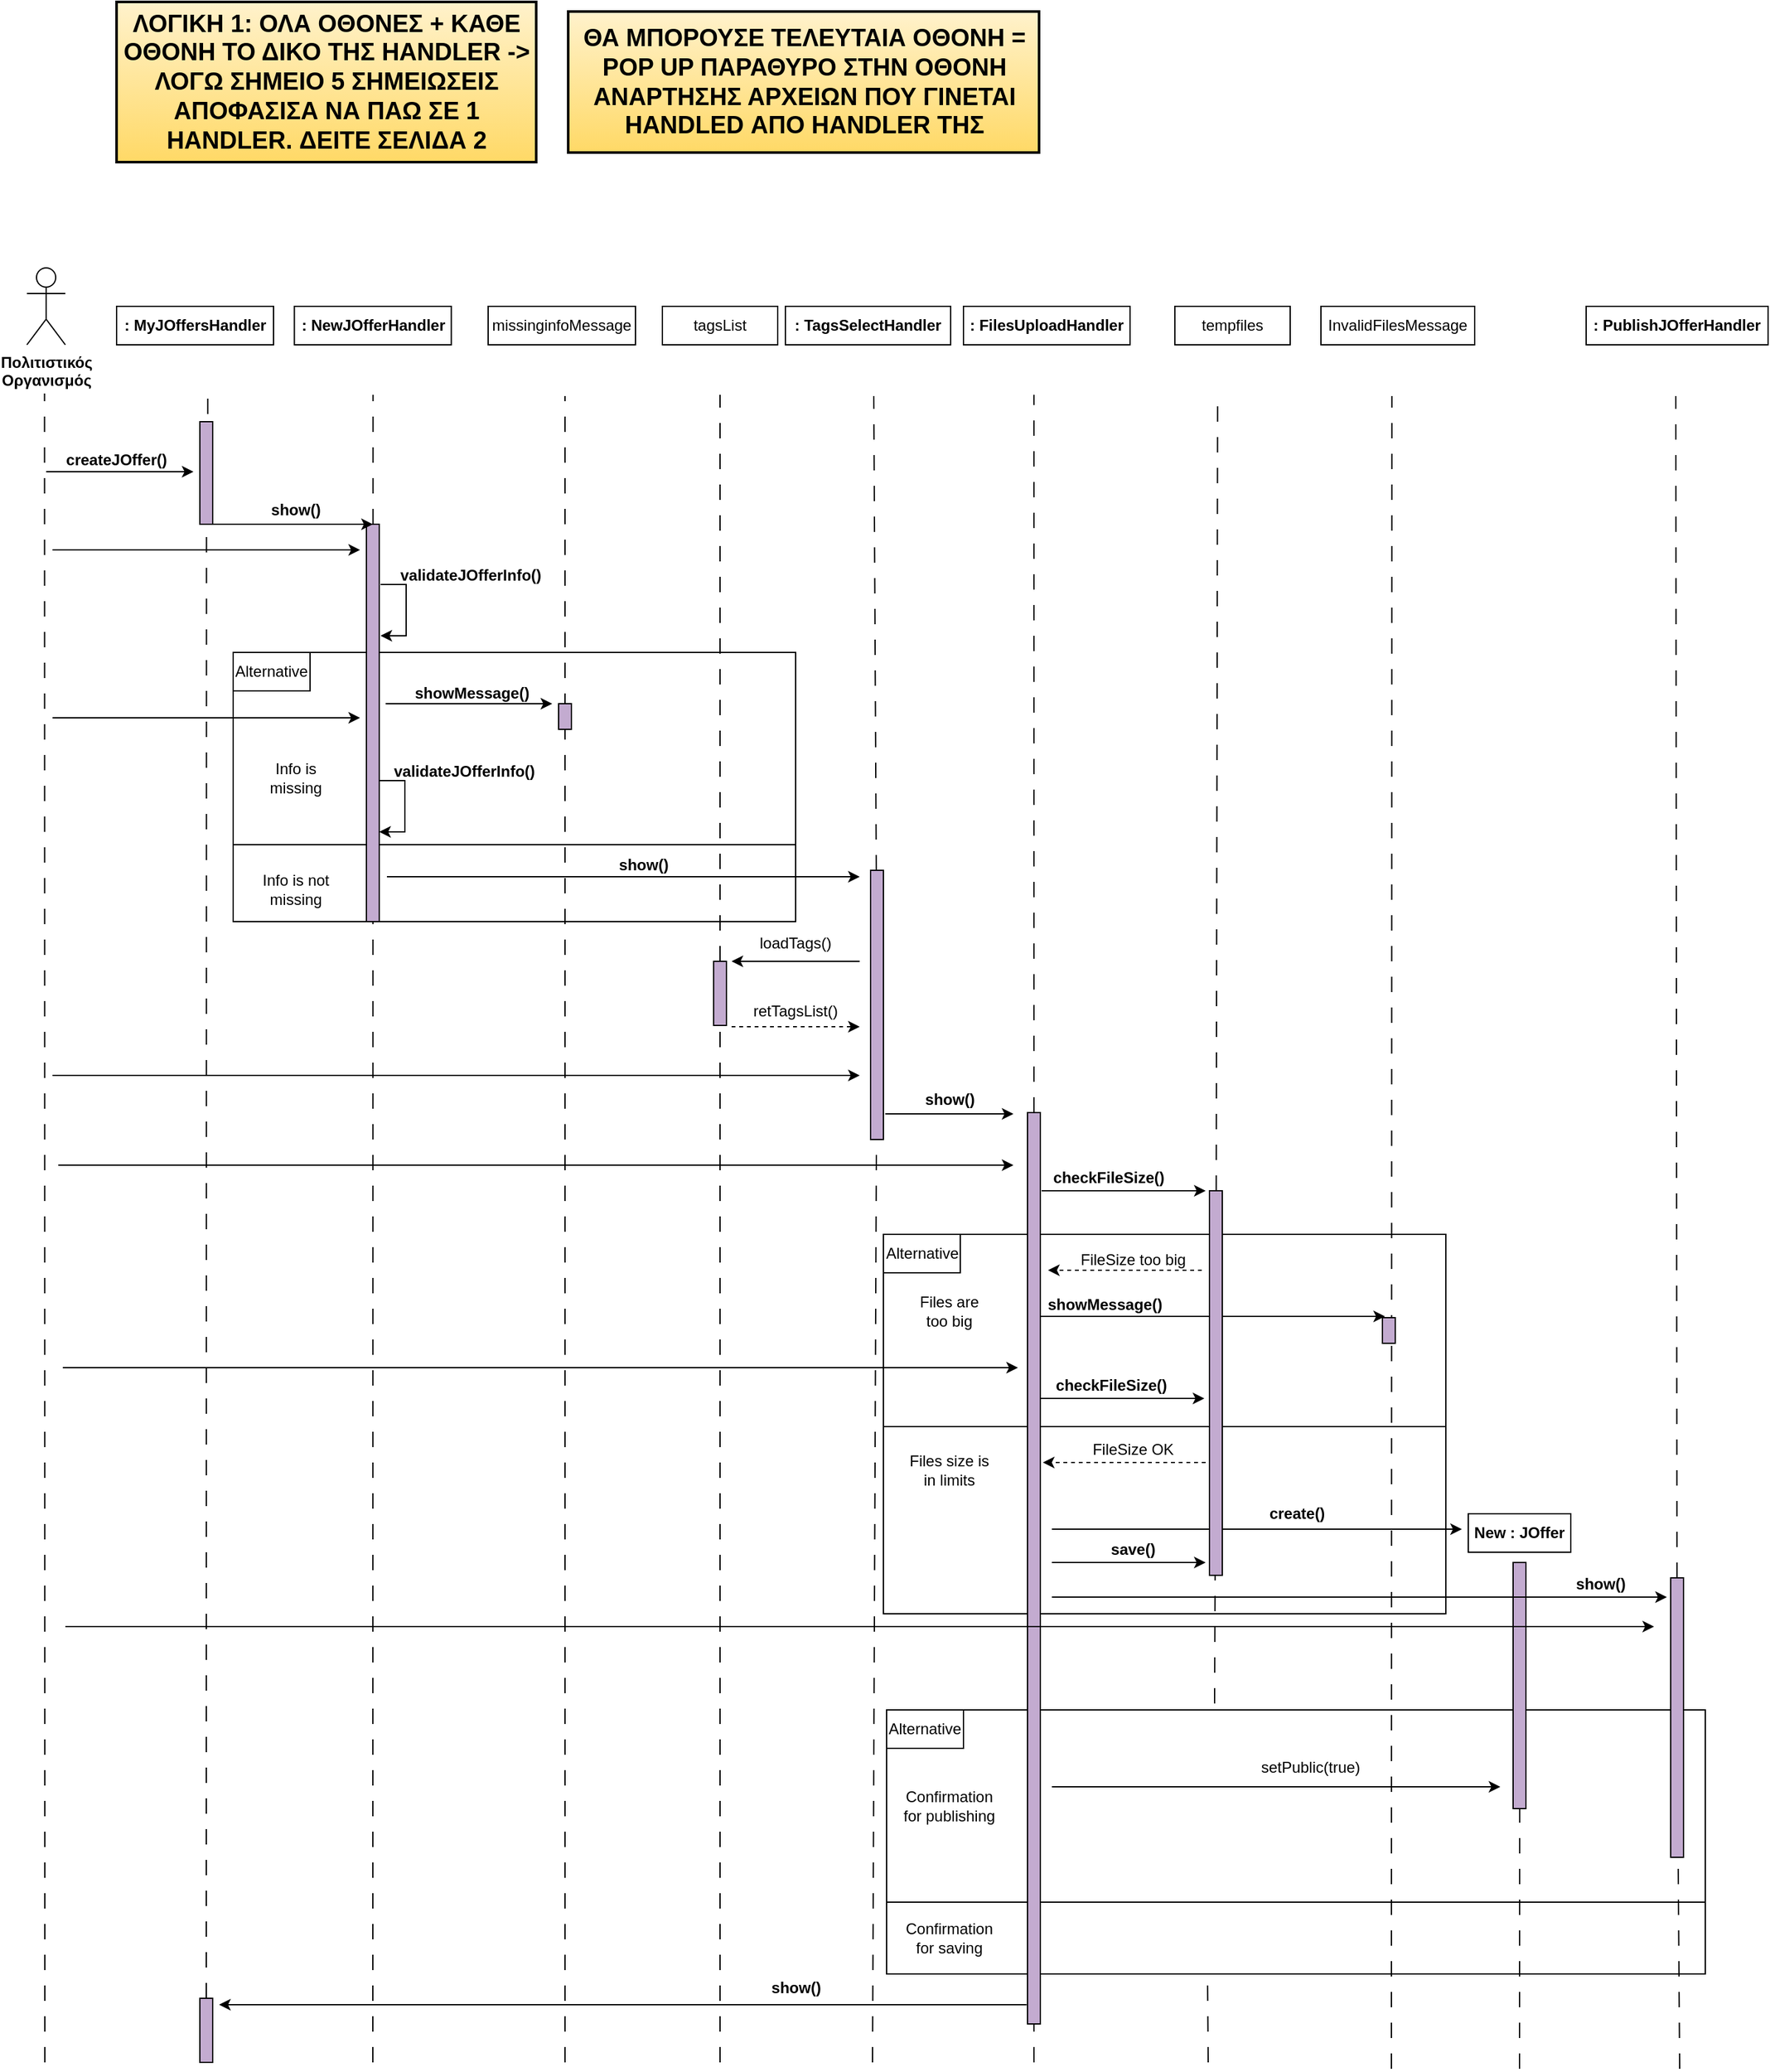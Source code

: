 <mxfile version="21.2.9" type="device" pages="2">
  <diagram name="Page-1" id="2YBvvXClWsGukQMizWep">
    <mxGraphModel dx="1674" dy="1864" grid="1" gridSize="10" guides="1" tooltips="1" connect="1" arrows="1" fold="1" page="1" pageScale="1" pageWidth="850" pageHeight="1100" math="0" shadow="0">
      <root>
        <mxCell id="0" />
        <mxCell id="1" parent="0" />
        <mxCell id="F58YEfXstlP7NUhT4KOb-17" value="" style="rounded=0;whiteSpace=wrap;html=1;" parent="1" vertex="1">
          <mxGeometry x="708.5" y="922" width="439" height="168" as="geometry" />
        </mxCell>
        <mxCell id="F58YEfXstlP7NUhT4KOb-13" value="" style="rounded=0;whiteSpace=wrap;html=1;" parent="1" vertex="1">
          <mxGeometry x="708.5" y="794" width="439" height="150" as="geometry" />
        </mxCell>
        <mxCell id="lEcbW12GR4dBQAGzufTY-61" value="" style="rounded=0;whiteSpace=wrap;html=1;" parent="1" vertex="1">
          <mxGeometry x="711" y="1315" width="639" height="56" as="geometry" />
        </mxCell>
        <mxCell id="lEcbW12GR4dBQAGzufTY-53" value="" style="rounded=0;whiteSpace=wrap;html=1;" parent="1" vertex="1">
          <mxGeometry x="711" y="1165" width="639" height="150" as="geometry" />
        </mxCell>
        <mxCell id="lEcbW12GR4dBQAGzufTY-29" value="" style="endArrow=none;dashed=1;html=1;rounded=0;dashPattern=12 12;" parent="1" edge="1">
          <mxGeometry width="50" height="50" relative="1" as="geometry">
            <mxPoint x="310" y="1440" as="sourcePoint" />
            <mxPoint x="310.18" y="139" as="targetPoint" />
          </mxGeometry>
        </mxCell>
        <mxCell id="lEcbW12GR4dBQAGzufTY-16" value="" style="rounded=0;whiteSpace=wrap;html=1;" parent="1" vertex="1">
          <mxGeometry x="201" y="490" width="439" height="60" as="geometry" />
        </mxCell>
        <mxCell id="lEcbW12GR4dBQAGzufTY-15" value="" style="rounded=0;whiteSpace=wrap;html=1;" parent="1" vertex="1">
          <mxGeometry x="201" y="340" width="439" height="150" as="geometry" />
        </mxCell>
        <mxCell id="bm7Oy97igKspR6xYKNJw-1" value="Πολιτιστικός &lt;br&gt;Οργανισμός" style="shape=umlActor;verticalLabelPosition=bottom;verticalAlign=top;html=1;outlineConnect=0;rounded=0;labelBackgroundColor=default;fontStyle=1;labelBorderColor=none;" parent="1" vertex="1">
          <mxGeometry x="40" y="40" width="30" height="60" as="geometry" />
        </mxCell>
        <mxCell id="bm7Oy97igKspR6xYKNJw-13" value="" style="rounded=0;whiteSpace=wrap;html=1;fillColor=#C3ABD0;strokeColor=#000000;" parent="1" vertex="1">
          <mxGeometry x="175" y="160" width="10" height="80" as="geometry" />
        </mxCell>
        <mxCell id="bm7Oy97igKspR6xYKNJw-15" value="" style="endArrow=classic;html=1;rounded=0;exitX=0.5;exitY=0;exitDx=0;exitDy=0;" parent="1" edge="1">
          <mxGeometry width="50" height="50" relative="1" as="geometry">
            <mxPoint x="55" y="199" as="sourcePoint" />
            <mxPoint x="170" y="199" as="targetPoint" />
          </mxGeometry>
        </mxCell>
        <mxCell id="bm7Oy97igKspR6xYKNJw-16" value="createJOffer()" style="text;html=1;strokeColor=none;fillColor=none;align=center;verticalAlign=middle;whiteSpace=wrap;rounded=0;fontStyle=1;" parent="1" vertex="1">
          <mxGeometry x="80" y="175" width="60" height="30" as="geometry" />
        </mxCell>
        <mxCell id="bm7Oy97igKspR6xYKNJw-19" value="" style="endArrow=none;dashed=1;html=1;rounded=0;dashPattern=12 12;" parent="1" source="bm7Oy97igKspR6xYKNJw-35" edge="1">
          <mxGeometry width="50" height="50" relative="1" as="geometry">
            <mxPoint x="581" y="719" as="sourcePoint" />
            <mxPoint x="581" y="139" as="targetPoint" />
          </mxGeometry>
        </mxCell>
        <mxCell id="bm7Oy97igKspR6xYKNJw-20" value="" style="endArrow=none;dashed=1;html=1;rounded=0;dashPattern=12 12;" parent="1" source="bm7Oy97igKspR6xYKNJw-39" edge="1">
          <mxGeometry width="50" height="50" relative="1" as="geometry">
            <mxPoint x="701" y="720" as="sourcePoint" />
            <mxPoint x="701" y="140" as="targetPoint" />
          </mxGeometry>
        </mxCell>
        <mxCell id="bm7Oy97igKspR6xYKNJw-22" value="" style="endArrow=none;dashed=1;html=1;rounded=0;dashPattern=12 12;" parent="1" source="bm7Oy97igKspR6xYKNJw-73" edge="1">
          <mxGeometry width="50" height="50" relative="1" as="geometry">
            <mxPoint x="826" y="1320" as="sourcePoint" />
            <mxPoint x="826" y="139" as="targetPoint" />
          </mxGeometry>
        </mxCell>
        <mxCell id="bm7Oy97igKspR6xYKNJw-23" value="" style="endArrow=none;dashed=1;html=1;rounded=0;dashPattern=12 12;" parent="1" source="bm7Oy97igKspR6xYKNJw-87" edge="1">
          <mxGeometry width="50" height="50" relative="1" as="geometry">
            <mxPoint x="1327" y="1440" as="sourcePoint" />
            <mxPoint x="1327" y="140" as="targetPoint" />
          </mxGeometry>
        </mxCell>
        <mxCell id="bm7Oy97igKspR6xYKNJw-26" value="show()" style="text;html=1;strokeColor=none;fillColor=none;align=center;verticalAlign=middle;whiteSpace=wrap;rounded=0;fontStyle=1;" parent="1" vertex="1">
          <mxGeometry x="205" y="214" width="90" height="30" as="geometry" />
        </mxCell>
        <mxCell id="bm7Oy97igKspR6xYKNJw-27" value="" style="rounded=0;whiteSpace=wrap;html=1;fillColor=#C3ABD0;strokeColor=#000000;" parent="1" vertex="1">
          <mxGeometry x="305" y="240" width="10" height="310" as="geometry" />
        </mxCell>
        <mxCell id="bm7Oy97igKspR6xYKNJw-24" value="" style="endArrow=classic;html=1;rounded=0;entryX=0.5;entryY=0;entryDx=0;entryDy=0;" parent="1" edge="1">
          <mxGeometry width="50" height="50" relative="1" as="geometry">
            <mxPoint x="180" y="240" as="sourcePoint" />
            <mxPoint x="310" y="240" as="targetPoint" />
          </mxGeometry>
        </mxCell>
        <mxCell id="bm7Oy97igKspR6xYKNJw-34" value="" style="endArrow=classic;html=1;rounded=0;" parent="1" edge="1">
          <mxGeometry width="50" height="50" relative="1" as="geometry">
            <mxPoint x="60" y="260" as="sourcePoint" />
            <mxPoint x="300" y="260" as="targetPoint" />
          </mxGeometry>
        </mxCell>
        <mxCell id="bm7Oy97igKspR6xYKNJw-36" value="" style="endArrow=none;dashed=1;html=1;rounded=0;dashPattern=12 12;" parent="1" target="bm7Oy97igKspR6xYKNJw-35" edge="1">
          <mxGeometry width="50" height="50" relative="1" as="geometry">
            <mxPoint x="581" y="1440" as="sourcePoint" />
            <mxPoint x="581" y="139" as="targetPoint" />
          </mxGeometry>
        </mxCell>
        <mxCell id="bm7Oy97igKspR6xYKNJw-35" value="" style="rounded=0;whiteSpace=wrap;html=1;fillColor=#C3ABD0;strokeColor=#000000;" parent="1" vertex="1">
          <mxGeometry x="576" y="581" width="10" height="50" as="geometry" />
        </mxCell>
        <mxCell id="bm7Oy97igKspR6xYKNJw-41" value="" style="endArrow=none;dashed=1;html=1;rounded=0;dashPattern=12 12;" parent="1" target="bm7Oy97igKspR6xYKNJw-39" edge="1">
          <mxGeometry width="50" height="50" relative="1" as="geometry">
            <mxPoint x="700" y="1440" as="sourcePoint" />
            <mxPoint x="701" y="140" as="targetPoint" />
          </mxGeometry>
        </mxCell>
        <mxCell id="bm7Oy97igKspR6xYKNJw-39" value="" style="rounded=0;whiteSpace=wrap;html=1;fillColor=#C3ABD0;strokeColor=#000000;" parent="1" vertex="1">
          <mxGeometry x="698.5" y="510" width="10" height="210" as="geometry" />
        </mxCell>
        <mxCell id="bm7Oy97igKspR6xYKNJw-59" value="validateJOfferInfo()" style="text;html=1;align=center;verticalAlign=middle;resizable=0;points=[];autosize=1;strokeColor=none;fillColor=none;fontStyle=1;spacing=0;" parent="1" vertex="1">
          <mxGeometry x="321" y="270" width="130" height="20" as="geometry" />
        </mxCell>
        <mxCell id="bm7Oy97igKspR6xYKNJw-74" value="" style="endArrow=none;dashed=1;html=1;rounded=0;dashPattern=12 12;" parent="1" edge="1">
          <mxGeometry width="50" height="50" relative="1" as="geometry">
            <mxPoint x="826" y="1303" as="sourcePoint" />
            <mxPoint x="826" y="1413.0" as="targetPoint" />
          </mxGeometry>
        </mxCell>
        <mxCell id="bm7Oy97igKspR6xYKNJw-73" value="" style="rounded=0;whiteSpace=wrap;html=1;fillColor=#C3ABD0;strokeColor=#000000;" parent="1" vertex="1">
          <mxGeometry x="821" y="699" width="10" height="711" as="geometry" />
        </mxCell>
        <mxCell id="bm7Oy97igKspR6xYKNJw-81" value="" style="endArrow=none;dashed=1;html=1;rounded=0;dashPattern=12 12;" parent="1" edge="1">
          <mxGeometry width="50" height="50" relative="1" as="geometry">
            <mxPoint x="1205" y="1445" as="sourcePoint" />
            <mxPoint x="1205.197" y="1175" as="targetPoint" />
          </mxGeometry>
        </mxCell>
        <mxCell id="bm7Oy97igKspR6xYKNJw-80" value="" style="rounded=0;whiteSpace=wrap;html=1;fillColor=#C3ABD0;strokeColor=#000000;" parent="1" vertex="1">
          <mxGeometry x="1200" y="1050" width="10" height="192" as="geometry" />
        </mxCell>
        <mxCell id="bm7Oy97igKspR6xYKNJw-89" value="" style="endArrow=none;dashed=1;html=1;rounded=0;dashPattern=12 12;" parent="1" target="bm7Oy97igKspR6xYKNJw-87" edge="1">
          <mxGeometry width="50" height="50" relative="1" as="geometry">
            <mxPoint x="1330" y="1445" as="sourcePoint" />
            <mxPoint x="1327" y="140" as="targetPoint" />
          </mxGeometry>
        </mxCell>
        <mxCell id="bm7Oy97igKspR6xYKNJw-87" value="" style="rounded=0;whiteSpace=wrap;html=1;fillColor=#C3ABD0;strokeColor=#000000;" parent="1" vertex="1">
          <mxGeometry x="1323" y="1062" width="10" height="218" as="geometry" />
        </mxCell>
        <mxCell id="bm7Oy97igKspR6xYKNJw-92" value="" style="endArrow=classic;html=1;" parent="1" edge="1">
          <mxGeometry width="50" height="50" relative="1" as="geometry">
            <mxPoint x="64.5" y="740" as="sourcePoint" />
            <mxPoint x="810" y="740" as="targetPoint" />
          </mxGeometry>
        </mxCell>
        <mxCell id="bm7Oy97igKspR6xYKNJw-102" value="tempfiles" style="rounded=0;whiteSpace=wrap;html=1;" parent="1" vertex="1">
          <mxGeometry x="936" y="70" width="90" height="30" as="geometry" />
        </mxCell>
        <mxCell id="bm7Oy97igKspR6xYKNJw-103" value=": MyJOffersHandler" style="rounded=0;whiteSpace=wrap;html=1;fontStyle=1" parent="1" vertex="1">
          <mxGeometry x="110" y="70" width="122.5" height="30" as="geometry" />
        </mxCell>
        <mxCell id="bm7Oy97igKspR6xYKNJw-104" value=": NewJOfferHandler" style="rounded=0;whiteSpace=wrap;html=1;fontStyle=1" parent="1" vertex="1">
          <mxGeometry x="248.75" y="70" width="122.5" height="30" as="geometry" />
        </mxCell>
        <mxCell id="bm7Oy97igKspR6xYKNJw-105" value=": TagsSelectHandler" style="rounded=0;whiteSpace=wrap;html=1;fontStyle=1" parent="1" vertex="1">
          <mxGeometry x="632" y="70" width="129" height="30" as="geometry" />
        </mxCell>
        <mxCell id="bm7Oy97igKspR6xYKNJw-106" value=": FilesUploadHandler" style="rounded=0;whiteSpace=wrap;html=1;fontStyle=1" parent="1" vertex="1">
          <mxGeometry x="771" y="70" width="130" height="30" as="geometry" />
        </mxCell>
        <mxCell id="bm7Oy97igKspR6xYKNJw-107" value="InvalidFilesMessage" style="rounded=0;whiteSpace=wrap;html=1;" parent="1" vertex="1">
          <mxGeometry x="1050" y="70" width="120" height="30" as="geometry" />
        </mxCell>
        <mxCell id="bm7Oy97igKspR6xYKNJw-109" value="tagsList" style="rounded=0;whiteSpace=wrap;html=1;" parent="1" vertex="1">
          <mxGeometry x="536" y="70" width="90" height="30" as="geometry" />
        </mxCell>
        <mxCell id="lEcbW12GR4dBQAGzufTY-2" value="" style="endArrow=classic;html=1;rounded=0;" parent="1" edge="1">
          <mxGeometry width="50" height="50" relative="1" as="geometry">
            <mxPoint x="316" y="287" as="sourcePoint" />
            <mxPoint x="316" y="327" as="targetPoint" />
            <Array as="points">
              <mxPoint x="336" y="287" />
              <mxPoint x="336" y="327" />
            </Array>
          </mxGeometry>
        </mxCell>
        <mxCell id="lEcbW12GR4dBQAGzufTY-4" value="" style="endArrow=none;dashed=1;html=1;rounded=0;dashPattern=12 12;" parent="1" edge="1">
          <mxGeometry width="50" height="50" relative="1" as="geometry">
            <mxPoint x="460" y="1440" as="sourcePoint" />
            <mxPoint x="460" y="140" as="targetPoint" />
          </mxGeometry>
        </mxCell>
        <mxCell id="lEcbW12GR4dBQAGzufTY-5" value="" style="rounded=0;whiteSpace=wrap;html=1;fillColor=#C3ABD0;strokeColor=#000000;" parent="1" vertex="1">
          <mxGeometry x="455" y="380" width="10" height="20" as="geometry" />
        </mxCell>
        <mxCell id="lEcbW12GR4dBQAGzufTY-6" value="" style="endArrow=classic;html=1;rounded=0;" parent="1" edge="1">
          <mxGeometry width="50" height="50" relative="1" as="geometry">
            <mxPoint x="320" y="380" as="sourcePoint" />
            <mxPoint x="450" y="380" as="targetPoint" />
          </mxGeometry>
        </mxCell>
        <mxCell id="lEcbW12GR4dBQAGzufTY-7" value="showMessage()" style="text;html=1;align=center;verticalAlign=middle;resizable=0;points=[];autosize=1;strokeColor=none;fillColor=none;fontStyle=1;spacing=0;" parent="1" vertex="1">
          <mxGeometry x="332" y="362" width="110" height="20" as="geometry" />
        </mxCell>
        <mxCell id="lEcbW12GR4dBQAGzufTY-8" value="" style="endArrow=classic;html=1;rounded=0;" parent="1" edge="1">
          <mxGeometry width="50" height="50" relative="1" as="geometry">
            <mxPoint x="60" y="391" as="sourcePoint" />
            <mxPoint x="300" y="391" as="targetPoint" />
          </mxGeometry>
        </mxCell>
        <mxCell id="lEcbW12GR4dBQAGzufTY-9" value="validateJOfferInfo()" style="text;html=1;align=center;verticalAlign=middle;resizable=0;points=[];autosize=1;strokeColor=none;fillColor=none;fontStyle=1;spacing=0;" parent="1" vertex="1">
          <mxGeometry x="316" y="423" width="130" height="20" as="geometry" />
        </mxCell>
        <mxCell id="lEcbW12GR4dBQAGzufTY-10" value="" style="endArrow=classic;html=1;rounded=0;" parent="1" edge="1">
          <mxGeometry width="50" height="50" relative="1" as="geometry">
            <mxPoint x="315" y="440" as="sourcePoint" />
            <mxPoint x="315" y="480" as="targetPoint" />
            <Array as="points">
              <mxPoint x="335" y="440" />
              <mxPoint x="335" y="480" />
            </Array>
          </mxGeometry>
        </mxCell>
        <mxCell id="lEcbW12GR4dBQAGzufTY-11" value="" style="endArrow=classic;html=1;" parent="1" edge="1">
          <mxGeometry width="50" height="50" relative="1" as="geometry">
            <mxPoint x="321" y="515" as="sourcePoint" />
            <mxPoint x="690" y="515" as="targetPoint" />
          </mxGeometry>
        </mxCell>
        <mxCell id="lEcbW12GR4dBQAGzufTY-14" value="show()" style="text;html=1;align=center;verticalAlign=middle;resizable=0;points=[];autosize=1;strokeColor=none;fillColor=none;fontStyle=1;spacing=0;" parent="1" vertex="1">
          <mxGeometry x="491" y="496" width="60" height="20" as="geometry" />
        </mxCell>
        <mxCell id="lEcbW12GR4dBQAGzufTY-17" value="Alternative" style="text;html=1;strokeColor=default;fillColor=none;align=center;verticalAlign=middle;whiteSpace=wrap;rounded=0;" parent="1" vertex="1">
          <mxGeometry x="201" y="340" width="60" height="30" as="geometry" />
        </mxCell>
        <mxCell id="lEcbW12GR4dBQAGzufTY-19" value="Info is missing" style="text;html=1;strokeColor=none;fillColor=none;align=center;verticalAlign=middle;whiteSpace=wrap;rounded=0;" parent="1" vertex="1">
          <mxGeometry x="220" y="423" width="60" height="30" as="geometry" />
        </mxCell>
        <mxCell id="lEcbW12GR4dBQAGzufTY-20" value="Info is not missing" style="text;html=1;strokeColor=none;fillColor=none;align=center;verticalAlign=middle;whiteSpace=wrap;rounded=0;" parent="1" vertex="1">
          <mxGeometry x="220" y="510" width="60" height="30" as="geometry" />
        </mxCell>
        <mxCell id="bm7Oy97igKspR6xYKNJw-77" value="" style="endArrow=classic;html=1;rounded=0;" parent="1" edge="1">
          <mxGeometry width="50" height="50" relative="1" as="geometry">
            <mxPoint x="60" y="670" as="sourcePoint" />
            <mxPoint x="690" y="670" as="targetPoint" />
          </mxGeometry>
        </mxCell>
        <mxCell id="lEcbW12GR4dBQAGzufTY-23" value="" style="endArrow=none;dashed=1;html=1;rounded=0;dashPattern=12 12;" parent="1" edge="1">
          <mxGeometry width="50" height="50" relative="1" as="geometry">
            <mxPoint x="1105" y="1445" as="sourcePoint" />
            <mxPoint x="1105.38" y="140" as="targetPoint" />
          </mxGeometry>
        </mxCell>
        <mxCell id="lEcbW12GR4dBQAGzufTY-24" value="" style="endArrow=classic;html=1;rounded=0;" parent="1" edge="1">
          <mxGeometry width="50" height="50" relative="1" as="geometry">
            <mxPoint x="690" y="581" as="sourcePoint" />
            <mxPoint x="590" y="581" as="targetPoint" />
          </mxGeometry>
        </mxCell>
        <mxCell id="lEcbW12GR4dBQAGzufTY-25" value="" style="endArrow=classic;html=1;rounded=0;dashed=1;" parent="1" edge="1">
          <mxGeometry width="50" height="50" relative="1" as="geometry">
            <mxPoint x="590" y="632" as="sourcePoint" />
            <mxPoint x="690" y="632" as="targetPoint" />
          </mxGeometry>
        </mxCell>
        <mxCell id="lEcbW12GR4dBQAGzufTY-26" value="" style="endArrow=none;dashed=1;html=1;rounded=0;dashPattern=12 12;" parent="1" edge="1">
          <mxGeometry width="50" height="50" relative="1" as="geometry">
            <mxPoint x="54" y="1440" as="sourcePoint" />
            <mxPoint x="53.76" y="138" as="targetPoint" />
          </mxGeometry>
        </mxCell>
        <mxCell id="lEcbW12GR4dBQAGzufTY-27" value="" style="endArrow=none;dashed=1;html=1;rounded=0;dashPattern=12 12;" parent="1" source="lEcbW12GR4dBQAGzufTY-66" edge="1">
          <mxGeometry width="50" height="50" relative="1" as="geometry">
            <mxPoint x="180" y="1440" as="sourcePoint" />
            <mxPoint x="180.18" y="240" as="targetPoint" />
          </mxGeometry>
        </mxCell>
        <mxCell id="lEcbW12GR4dBQAGzufTY-28" value="" style="endArrow=none;dashed=1;html=1;rounded=0;dashPattern=12 12;" parent="1" edge="1">
          <mxGeometry width="50" height="50" relative="1" as="geometry">
            <mxPoint x="181.18" y="154" as="sourcePoint" />
            <mxPoint x="181.18" y="134" as="targetPoint" />
          </mxGeometry>
        </mxCell>
        <mxCell id="lEcbW12GR4dBQAGzufTY-30" value="loadTags()" style="text;html=1;strokeColor=none;fillColor=none;align=center;verticalAlign=middle;whiteSpace=wrap;rounded=0;spacing=0;" parent="1" vertex="1">
          <mxGeometry x="610" y="552" width="60" height="30" as="geometry" />
        </mxCell>
        <mxCell id="lEcbW12GR4dBQAGzufTY-31" value="retTagsList()" style="text;html=1;strokeColor=none;fillColor=none;align=center;verticalAlign=middle;whiteSpace=wrap;rounded=0;spacing=0;" parent="1" vertex="1">
          <mxGeometry x="610" y="605" width="60" height="30" as="geometry" />
        </mxCell>
        <mxCell id="lEcbW12GR4dBQAGzufTY-32" value="" style="endArrow=classic;html=1;rounded=0;" parent="1" edge="1">
          <mxGeometry width="50" height="50" relative="1" as="geometry">
            <mxPoint x="710" y="700" as="sourcePoint" />
            <mxPoint x="810" y="700" as="targetPoint" />
          </mxGeometry>
        </mxCell>
        <mxCell id="lEcbW12GR4dBQAGzufTY-35" value="show()" style="text;html=1;align=center;verticalAlign=middle;resizable=0;points=[];autosize=1;strokeColor=none;fillColor=none;fontStyle=1;spacing=0;" parent="1" vertex="1">
          <mxGeometry x="730" y="679" width="60" height="20" as="geometry" />
        </mxCell>
        <mxCell id="lEcbW12GR4dBQAGzufTY-36" value="checkFileSize()" style="text;html=1;align=center;verticalAlign=middle;resizable=0;points=[];autosize=1;strokeColor=none;fillColor=none;fontStyle=1;spacing=0;" parent="1" vertex="1">
          <mxGeometry x="829" y="740" width="110" height="20" as="geometry" />
        </mxCell>
        <mxCell id="lEcbW12GR4dBQAGzufTY-38" value="" style="rounded=0;whiteSpace=wrap;html=1;fillColor=#C3ABD0;strokeColor=#000000;" parent="1" vertex="1">
          <mxGeometry x="1098" y="859" width="10" height="20" as="geometry" />
        </mxCell>
        <mxCell id="lEcbW12GR4dBQAGzufTY-39" value="" style="endArrow=classic;html=1;rounded=0;" parent="1" edge="1">
          <mxGeometry width="50" height="50" relative="1" as="geometry">
            <mxPoint x="831" y="858" as="sourcePoint" />
            <mxPoint x="1100" y="858" as="targetPoint" />
          </mxGeometry>
        </mxCell>
        <mxCell id="lEcbW12GR4dBQAGzufTY-40" value="showMessage()" style="text;html=1;align=center;verticalAlign=middle;resizable=0;points=[];autosize=1;strokeColor=none;fillColor=none;fontStyle=1;spacing=0;" parent="1" vertex="1">
          <mxGeometry x="826" y="839" width="110" height="20" as="geometry" />
        </mxCell>
        <mxCell id="lEcbW12GR4dBQAGzufTY-41" value="checkFileSize()" style="text;html=1;align=center;verticalAlign=middle;resizable=0;points=[];autosize=1;strokeColor=none;fillColor=none;fontStyle=1;spacing=0;" parent="1" vertex="1">
          <mxGeometry x="831" y="902" width="110" height="20" as="geometry" />
        </mxCell>
        <mxCell id="lEcbW12GR4dBQAGzufTY-43" value="" style="endArrow=classic;html=1;" parent="1" edge="1">
          <mxGeometry width="50" height="50" relative="1" as="geometry">
            <mxPoint x="68" y="898" as="sourcePoint" />
            <mxPoint x="813.5" y="898" as="targetPoint" />
          </mxGeometry>
        </mxCell>
        <mxCell id="lEcbW12GR4dBQAGzufTY-47" value="" style="endArrow=classic;html=1;rounded=0;" parent="1" edge="1">
          <mxGeometry width="50" height="50" relative="1" as="geometry">
            <mxPoint x="840" y="1024" as="sourcePoint" />
            <mxPoint x="1160" y="1024" as="targetPoint" />
          </mxGeometry>
        </mxCell>
        <mxCell id="lEcbW12GR4dBQAGzufTY-48" value="" style="endArrow=classic;html=1;rounded=0;" parent="1" edge="1">
          <mxGeometry width="50" height="50" relative="1" as="geometry">
            <mxPoint x="840" y="1077" as="sourcePoint" />
            <mxPoint x="1320" y="1077" as="targetPoint" />
          </mxGeometry>
        </mxCell>
        <mxCell id="lEcbW12GR4dBQAGzufTY-49" value="create()" style="text;html=1;align=center;verticalAlign=middle;resizable=0;points=[];autosize=1;strokeColor=none;fillColor=none;fontStyle=1;spacing=0;" parent="1" vertex="1">
          <mxGeometry x="1000.5" y="1002" width="60" height="20" as="geometry" />
        </mxCell>
        <mxCell id="lEcbW12GR4dBQAGzufTY-50" value="show()" style="text;html=1;align=center;verticalAlign=middle;resizable=0;points=[];autosize=1;strokeColor=none;fillColor=none;fontStyle=1;spacing=0;" parent="1" vertex="1">
          <mxGeometry x="1238" y="1057" width="60" height="20" as="geometry" />
        </mxCell>
        <mxCell id="lEcbW12GR4dBQAGzufTY-51" value="" style="endArrow=classic;html=1;" parent="1" edge="1">
          <mxGeometry width="50" height="50" relative="1" as="geometry">
            <mxPoint x="70" y="1100" as="sourcePoint" />
            <mxPoint x="1310" y="1100" as="targetPoint" />
          </mxGeometry>
        </mxCell>
        <mxCell id="lEcbW12GR4dBQAGzufTY-54" value="Alternative" style="text;html=1;strokeColor=default;fillColor=none;align=center;verticalAlign=middle;whiteSpace=wrap;rounded=0;" parent="1" vertex="1">
          <mxGeometry x="711" y="1165" width="60" height="30" as="geometry" />
        </mxCell>
        <mxCell id="lEcbW12GR4dBQAGzufTY-56" value="Confirmation for publishing" style="text;html=1;strokeColor=none;fillColor=none;align=center;verticalAlign=middle;whiteSpace=wrap;rounded=0;" parent="1" vertex="1">
          <mxGeometry x="720" y="1225" width="80" height="30" as="geometry" />
        </mxCell>
        <mxCell id="lEcbW12GR4dBQAGzufTY-59" value="" style="endArrow=classic;html=1;rounded=0;" parent="1" edge="1">
          <mxGeometry width="50" height="50" relative="1" as="geometry">
            <mxPoint x="840" y="1225" as="sourcePoint" />
            <mxPoint x="1190" y="1225" as="targetPoint" />
          </mxGeometry>
        </mxCell>
        <mxCell id="lEcbW12GR4dBQAGzufTY-60" value="setPublic(true)" style="text;html=1;strokeColor=none;fillColor=none;align=center;verticalAlign=middle;whiteSpace=wrap;rounded=0;spacing=0;" parent="1" vertex="1">
          <mxGeometry x="1000.5" y="1195" width="82" height="30" as="geometry" />
        </mxCell>
        <mxCell id="lEcbW12GR4dBQAGzufTY-62" value="Confirmation for saving" style="text;html=1;strokeColor=none;fillColor=none;align=center;verticalAlign=middle;whiteSpace=wrap;rounded=0;" parent="1" vertex="1">
          <mxGeometry x="720" y="1328" width="80" height="30" as="geometry" />
        </mxCell>
        <mxCell id="lEcbW12GR4dBQAGzufTY-64" value="" style="endArrow=none;dashed=1;html=1;rounded=0;entryX=0.5;entryY=1;entryDx=0;entryDy=0;dashPattern=12 12;" parent="1" target="bm7Oy97igKspR6xYKNJw-73" edge="1">
          <mxGeometry width="50" height="50" relative="1" as="geometry">
            <mxPoint x="826" y="1440" as="sourcePoint" />
            <mxPoint x="860" y="1270" as="targetPoint" />
          </mxGeometry>
        </mxCell>
        <mxCell id="lEcbW12GR4dBQAGzufTY-65" value="" style="endArrow=classic;html=1;rounded=0;exitX=-0.069;exitY=0.961;exitDx=0;exitDy=0;exitPerimeter=0;" parent="1" edge="1">
          <mxGeometry width="50" height="50" relative="1" as="geometry">
            <mxPoint x="820.31" y="1395.051" as="sourcePoint" />
            <mxPoint x="190" y="1395" as="targetPoint" />
          </mxGeometry>
        </mxCell>
        <mxCell id="lEcbW12GR4dBQAGzufTY-67" value="" style="endArrow=none;dashed=1;html=1;rounded=0;dashPattern=12 12;" parent="1" target="lEcbW12GR4dBQAGzufTY-66" edge="1">
          <mxGeometry width="50" height="50" relative="1" as="geometry">
            <mxPoint x="180" y="1440" as="sourcePoint" />
            <mxPoint x="180.18" y="240" as="targetPoint" />
          </mxGeometry>
        </mxCell>
        <mxCell id="lEcbW12GR4dBQAGzufTY-66" value="" style="rounded=0;whiteSpace=wrap;html=1;fillColor=#C3ABD0;strokeColor=#000000;" parent="1" vertex="1">
          <mxGeometry x="175" y="1390" width="10" height="50" as="geometry" />
        </mxCell>
        <mxCell id="k-zjfft27hhzBKjZyXVU-1" value="show()" style="text;html=1;align=center;verticalAlign=middle;resizable=0;points=[];autosize=1;strokeColor=none;fillColor=none;fontStyle=1;spacing=0;" parent="1" vertex="1">
          <mxGeometry x="610" y="1372" width="60" height="20" as="geometry" />
        </mxCell>
        <mxCell id="F58YEfXstlP7NUhT4KOb-3" value="" style="endArrow=none;dashed=1;html=1;rounded=0;dashPattern=12 12;" parent="1" source="gojwjVmnQ5TbNzdwJdJ9-1" edge="1">
          <mxGeometry width="50" height="50" relative="1" as="geometry">
            <mxPoint x="967" y="1140" as="sourcePoint" />
            <mxPoint x="969.36" y="139" as="targetPoint" />
          </mxGeometry>
        </mxCell>
        <mxCell id="F58YEfXstlP7NUhT4KOb-4" value="" style="endArrow=none;dashed=1;html=1;rounded=0;dashPattern=12 12;entryX=0.392;entryY=0.993;entryDx=0;entryDy=0;entryPerimeter=0;" parent="1" target="lEcbW12GR4dBQAGzufTY-61" edge="1">
          <mxGeometry width="50" height="50" relative="1" as="geometry">
            <mxPoint x="962" y="1440" as="sourcePoint" />
            <mxPoint x="960" y="1360" as="targetPoint" />
          </mxGeometry>
        </mxCell>
        <mxCell id="F58YEfXstlP7NUhT4KOb-6" value="" style="endArrow=classic;html=1;rounded=0;" parent="1" edge="1">
          <mxGeometry width="50" height="50" relative="1" as="geometry">
            <mxPoint x="832" y="760" as="sourcePoint" />
            <mxPoint x="960" y="760" as="targetPoint" />
          </mxGeometry>
        </mxCell>
        <mxCell id="F58YEfXstlP7NUhT4KOb-7" value="" style="endArrow=classic;html=1;rounded=0;dashed=1;" parent="1" edge="1">
          <mxGeometry width="50" height="50" relative="1" as="geometry">
            <mxPoint x="957" y="822" as="sourcePoint" />
            <mxPoint x="837" y="822" as="targetPoint" />
          </mxGeometry>
        </mxCell>
        <mxCell id="F58YEfXstlP7NUhT4KOb-8" value="FileSize too big" style="text;html=1;align=center;verticalAlign=middle;resizable=0;points=[];autosize=1;strokeColor=none;fillColor=none;spacing=0;" parent="1" vertex="1">
          <mxGeometry x="853" y="804" width="100" height="20" as="geometry" />
        </mxCell>
        <mxCell id="F58YEfXstlP7NUhT4KOb-10" value="" style="endArrow=classic;html=1;rounded=0;" parent="1" edge="1">
          <mxGeometry width="50" height="50" relative="1" as="geometry">
            <mxPoint x="831" y="922" as="sourcePoint" />
            <mxPoint x="959" y="922" as="targetPoint" />
          </mxGeometry>
        </mxCell>
        <mxCell id="F58YEfXstlP7NUhT4KOb-11" value="" style="endArrow=classic;html=1;rounded=0;dashed=1;" parent="1" edge="1">
          <mxGeometry width="50" height="50" relative="1" as="geometry">
            <mxPoint x="960" y="972" as="sourcePoint" />
            <mxPoint x="833" y="972" as="targetPoint" />
          </mxGeometry>
        </mxCell>
        <mxCell id="F58YEfXstlP7NUhT4KOb-12" value="FileSize OK" style="text;html=1;align=center;verticalAlign=middle;resizable=0;points=[];autosize=1;strokeColor=none;fillColor=none;spacing=0;" parent="1" vertex="1">
          <mxGeometry x="863" y="952" width="80" height="20" as="geometry" />
        </mxCell>
        <mxCell id="F58YEfXstlP7NUhT4KOb-14" value="Alternative" style="text;html=1;strokeColor=default;fillColor=none;align=center;verticalAlign=middle;whiteSpace=wrap;rounded=0;" parent="1" vertex="1">
          <mxGeometry x="708.5" y="794" width="60" height="30" as="geometry" />
        </mxCell>
        <mxCell id="F58YEfXstlP7NUhT4KOb-15" value="Files are too big" style="text;html=1;strokeColor=none;fillColor=none;align=center;verticalAlign=middle;whiteSpace=wrap;rounded=0;spacing=0;spacingTop=0;spacingBottom=0;" parent="1" vertex="1">
          <mxGeometry x="730" y="839" width="60" height="30" as="geometry" />
        </mxCell>
        <mxCell id="F58YEfXstlP7NUhT4KOb-18" value="Files size is in limits" style="text;html=1;strokeColor=none;fillColor=none;align=center;verticalAlign=middle;whiteSpace=wrap;rounded=0;spacing=0;spacingTop=0;spacingBottom=0;" parent="1" vertex="1">
          <mxGeometry x="730" y="962.5" width="60" height="30" as="geometry" />
        </mxCell>
        <mxCell id="gojwjVmnQ5TbNzdwJdJ9-2" value="" style="endArrow=none;dashed=1;html=1;rounded=0;dashPattern=12 12;" parent="1" target="gojwjVmnQ5TbNzdwJdJ9-1" edge="1">
          <mxGeometry width="50" height="50" relative="1" as="geometry">
            <mxPoint x="967" y="1160" as="sourcePoint" />
            <mxPoint x="969.36" y="139" as="targetPoint" />
          </mxGeometry>
        </mxCell>
        <mxCell id="gojwjVmnQ5TbNzdwJdJ9-1" value="" style="rounded=0;whiteSpace=wrap;html=1;fillColor=#C3ABD0;strokeColor=#000000;" parent="1" vertex="1">
          <mxGeometry x="963" y="760" width="10" height="300" as="geometry" />
        </mxCell>
        <mxCell id="-nvxFBXf6m2mK-0kd5g1-1" value="missinginfoMessage" style="rounded=0;whiteSpace=wrap;html=1;" parent="1" vertex="1">
          <mxGeometry x="400" y="70" width="115" height="30" as="geometry" />
        </mxCell>
        <mxCell id="-nvxFBXf6m2mK-0kd5g1-5" value=": PublishJOfferHandler" style="rounded=0;whiteSpace=wrap;html=1;fontStyle=1" parent="1" vertex="1">
          <mxGeometry x="1257" y="70" width="142" height="30" as="geometry" />
        </mxCell>
        <mxCell id="FQ1CEnwIJjOuCkncPD_c-2" value="ΛΟΓΙΚΗ 1: ΟΛΑ ΟΘΟΝΕΣ + ΚΑΘΕ ΟΘΟΝΗ ΤΟ ΔΙΚΟ ΤΗΣ HANDLER -&amp;gt; ΛΟΓΩ ΣΗΜΕΙΟ 5 ΣΗΜΕΙΩΣΕΙΣ ΑΠΟΦΑΣΙΣΑ ΝΑ ΠΑΩ ΣΕ 1 HANDLER. ΔΕΙΤΕ ΣΕΛΙΔΑ 2" style="text;html=1;strokeColor=#000000;fillColor=#fff2cc;align=center;verticalAlign=middle;whiteSpace=wrap;rounded=0;fontSize=19;gradientColor=#ffd966;fontStyle=1;strokeWidth=2;" parent="1" vertex="1">
          <mxGeometry x="110" y="-167.5" width="327.5" height="125" as="geometry" />
        </mxCell>
        <mxCell id="FQ1CEnwIJjOuCkncPD_c-3" value="ΘΑ ΜΠΟΡΟΥΣΕ ΤΕΛΕΥΤΑΙΑ ΟΘΟΝΗ = POP UP ΠΑΡΑΘΥΡΟ ΣΤΗΝ ΟΘΟΝΗ ΑΝΑΡΤΗΣΗΣ ΑΡΧΕΙΩΝ ΠΟΥ ΓΙΝΕΤΑΙ HANDLED ΑΠΟ HANDLER ΤΗΣ" style="text;html=1;strokeColor=#000000;fillColor=#fff2cc;align=center;verticalAlign=middle;whiteSpace=wrap;rounded=0;fontSize=19;gradientColor=#ffd966;fontStyle=1;strokeWidth=2;" parent="1" vertex="1">
          <mxGeometry x="462.5" y="-160" width="367.5" height="110" as="geometry" />
        </mxCell>
        <mxCell id="-nvxFBXf6m2mK-0kd5g1-4" value="New : JOffer" style="rounded=0;whiteSpace=wrap;html=1;fontStyle=1" parent="1" vertex="1">
          <mxGeometry x="1165" y="1012" width="80" height="30" as="geometry" />
        </mxCell>
        <mxCell id="H3kcnarfJrmXgu2H9Yc4-3" value="" style="endArrow=classic;html=1;rounded=0;" parent="1" edge="1">
          <mxGeometry width="50" height="50" relative="1" as="geometry">
            <mxPoint x="840" y="1050" as="sourcePoint" />
            <mxPoint x="960" y="1050" as="targetPoint" />
          </mxGeometry>
        </mxCell>
        <mxCell id="H3kcnarfJrmXgu2H9Yc4-4" value="save()" style="text;html=1;align=center;verticalAlign=middle;resizable=0;points=[];autosize=1;strokeColor=none;fillColor=none;fontStyle=1;spacing=0;" parent="1" vertex="1">
          <mxGeometry x="878" y="1030" width="50" height="20" as="geometry" />
        </mxCell>
      </root>
    </mxGraphModel>
  </diagram>
  <diagram id="q4KGE3ga-Stj-4TIk8dF" name="Page-2">
    <mxGraphModel dx="1700" dy="1864" grid="1" gridSize="10" guides="1" tooltips="1" connect="1" arrows="1" fold="1" page="1" pageScale="1" pageWidth="850" pageHeight="1100" math="0" shadow="0">
      <root>
        <mxCell id="0" />
        <mxCell id="1" parent="0" />
        <mxCell id="W0PY_XP5WXopBr7QLP6B-2" value="" style="rounded=0;whiteSpace=wrap;html=1;fillColor=#f5f5f5;fontColor=#333333;strokeColor=#666666;" parent="1" vertex="1">
          <mxGeometry x="200" y="941" width="940" height="139" as="geometry" />
        </mxCell>
        <mxCell id="OnU844Qzxy486EH4jxgB-2" value="" style="rounded=0;whiteSpace=wrap;html=1;fillColor=#f5f5f5;fontColor=#333333;strokeColor=#666666;" parent="1" vertex="1">
          <mxGeometry x="200" y="791" width="940" height="150" as="geometry" />
        </mxCell>
        <mxCell id="OnU844Qzxy486EH4jxgB-3" value="" style="rounded=0;whiteSpace=wrap;html=1;fillColor=#f5f5f5;fontColor=#333333;strokeColor=#666666;" parent="1" vertex="1">
          <mxGeometry x="200" y="1312" width="1150" height="56" as="geometry" />
        </mxCell>
        <mxCell id="OnU844Qzxy486EH4jxgB-4" value="" style="rounded=0;whiteSpace=wrap;html=1;fillColor=#f5f5f5;fontColor=#333333;strokeColor=#666666;" parent="1" vertex="1">
          <mxGeometry x="200" y="1162" width="1150" height="150" as="geometry" />
        </mxCell>
        <mxCell id="OnU844Qzxy486EH4jxgB-5" value="" style="endArrow=none;dashed=1;html=1;rounded=0;dashPattern=12 12;" parent="1" edge="1">
          <mxGeometry width="50" height="50" relative="1" as="geometry">
            <mxPoint x="310" y="1440" as="sourcePoint" />
            <mxPoint x="310.18" y="139" as="targetPoint" />
          </mxGeometry>
        </mxCell>
        <mxCell id="OnU844Qzxy486EH4jxgB-6" value="" style="rounded=0;whiteSpace=wrap;html=1;fillColor=#f5f5f5;fontColor=#333333;strokeColor=#666666;" parent="1" vertex="1">
          <mxGeometry x="201" y="440" width="439" height="70" as="geometry" />
        </mxCell>
        <mxCell id="OnU844Qzxy486EH4jxgB-7" value="" style="rounded=0;whiteSpace=wrap;html=1;fillColor=#f5f5f5;fontColor=#333333;strokeColor=#666666;" parent="1" vertex="1">
          <mxGeometry x="201" y="300" width="439" height="140" as="geometry" />
        </mxCell>
        <mxCell id="OnU844Qzxy486EH4jxgB-8" value="Πολιτιστικός &lt;br&gt;Οργανισμός" style="shape=umlActor;verticalLabelPosition=bottom;verticalAlign=top;html=1;outlineConnect=0;rounded=0;labelBackgroundColor=default;fontStyle=1;labelBorderColor=none;" parent="1" vertex="1">
          <mxGeometry x="40" y="40" width="30" height="60" as="geometry" />
        </mxCell>
        <mxCell id="OnU844Qzxy486EH4jxgB-16" value="" style="rounded=0;whiteSpace=wrap;html=1;fillColor=#C3ABD0;strokeColor=#000000;" parent="1" vertex="1">
          <mxGeometry x="175" y="160" width="10" height="80" as="geometry" />
        </mxCell>
        <mxCell id="OnU844Qzxy486EH4jxgB-17" value="" style="endArrow=classic;html=1;rounded=0;exitX=0.5;exitY=0;exitDx=0;exitDy=0;" parent="1" edge="1">
          <mxGeometry width="50" height="50" relative="1" as="geometry">
            <mxPoint x="55" y="207" as="sourcePoint" />
            <mxPoint x="170" y="207" as="targetPoint" />
          </mxGeometry>
        </mxCell>
        <mxCell id="OnU844Qzxy486EH4jxgB-18" value="createJOffer()" style="text;html=1;strokeColor=none;fillColor=none;align=center;verticalAlign=middle;whiteSpace=wrap;rounded=0;fontStyle=1;" parent="1" vertex="1">
          <mxGeometry x="80" y="183" width="60" height="30" as="geometry" />
        </mxCell>
        <mxCell id="OnU844Qzxy486EH4jxgB-19" value="" style="endArrow=none;dashed=1;html=1;rounded=0;dashPattern=12 12;" parent="1" source="OnU844Qzxy486EH4jxgB-29" edge="1">
          <mxGeometry width="50" height="50" relative="1" as="geometry">
            <mxPoint x="581" y="719" as="sourcePoint" />
            <mxPoint x="581" y="139" as="targetPoint" />
          </mxGeometry>
        </mxCell>
        <mxCell id="OnU844Qzxy486EH4jxgB-20" value="" style="endArrow=none;dashed=1;html=1;rounded=0;dashPattern=12 12;" parent="1" source="OnU844Qzxy486EH4jxgB-31" edge="1">
          <mxGeometry width="50" height="50" relative="1" as="geometry">
            <mxPoint x="701" y="720" as="sourcePoint" />
            <mxPoint x="701" y="140" as="targetPoint" />
          </mxGeometry>
        </mxCell>
        <mxCell id="OnU844Qzxy486EH4jxgB-22" value="" style="endArrow=none;dashed=1;html=1;rounded=0;dashPattern=12 12;" parent="1" source="OnU844Qzxy486EH4jxgB-34" edge="1">
          <mxGeometry width="50" height="50" relative="1" as="geometry">
            <mxPoint x="826" y="1320" as="sourcePoint" />
            <mxPoint x="826" y="139" as="targetPoint" />
          </mxGeometry>
        </mxCell>
        <mxCell id="OnU844Qzxy486EH4jxgB-23" value="" style="endArrow=none;dashed=1;html=1;rounded=0;dashPattern=12 12;" parent="1" source="OnU844Qzxy486EH4jxgB-38" edge="1">
          <mxGeometry width="50" height="50" relative="1" as="geometry">
            <mxPoint x="1327" y="1440" as="sourcePoint" />
            <mxPoint x="1327" y="140" as="targetPoint" />
          </mxGeometry>
        </mxCell>
        <mxCell id="OnU844Qzxy486EH4jxgB-24" value="show()" style="text;html=1;strokeColor=none;fillColor=none;align=center;verticalAlign=middle;whiteSpace=wrap;rounded=0;fontStyle=1;" parent="1" vertex="1">
          <mxGeometry x="205" y="214" width="90" height="30" as="geometry" />
        </mxCell>
        <mxCell id="OnU844Qzxy486EH4jxgB-25" value="" style="rounded=0;whiteSpace=wrap;html=1;fillColor=#C3ABD0;strokeColor=#000000;" parent="1" vertex="1">
          <mxGeometry x="305" y="240" width="10" height="1170" as="geometry" />
        </mxCell>
        <mxCell id="OnU844Qzxy486EH4jxgB-26" value="" style="endArrow=classic;html=1;rounded=0;entryX=0.5;entryY=0;entryDx=0;entryDy=0;" parent="1" edge="1">
          <mxGeometry width="50" height="50" relative="1" as="geometry">
            <mxPoint x="180" y="240" as="sourcePoint" />
            <mxPoint x="310" y="240" as="targetPoint" />
          </mxGeometry>
        </mxCell>
        <mxCell id="OnU844Qzxy486EH4jxgB-27" value="" style="endArrow=classic;html=1;rounded=0;" parent="1" edge="1">
          <mxGeometry width="50" height="50" relative="1" as="geometry">
            <mxPoint x="60" y="260" as="sourcePoint" />
            <mxPoint x="300" y="260" as="targetPoint" />
          </mxGeometry>
        </mxCell>
        <mxCell id="OnU844Qzxy486EH4jxgB-28" value="" style="endArrow=none;dashed=1;html=1;rounded=0;dashPattern=12 12;" parent="1" target="OnU844Qzxy486EH4jxgB-29" edge="1">
          <mxGeometry width="50" height="50" relative="1" as="geometry">
            <mxPoint x="581" y="1440" as="sourcePoint" />
            <mxPoint x="581" y="139" as="targetPoint" />
          </mxGeometry>
        </mxCell>
        <mxCell id="OnU844Qzxy486EH4jxgB-29" value="" style="rounded=0;whiteSpace=wrap;html=1;fillColor=#C3ABD0;strokeColor=#000000;" parent="1" vertex="1">
          <mxGeometry x="576" y="534" width="10" height="50" as="geometry" />
        </mxCell>
        <mxCell id="OnU844Qzxy486EH4jxgB-30" value="" style="endArrow=none;dashed=1;html=1;rounded=0;dashPattern=12 12;" parent="1" target="OnU844Qzxy486EH4jxgB-31" edge="1">
          <mxGeometry width="50" height="50" relative="1" as="geometry">
            <mxPoint x="700" y="1440" as="sourcePoint" />
            <mxPoint x="701" y="140" as="targetPoint" />
          </mxGeometry>
        </mxCell>
        <mxCell id="OnU844Qzxy486EH4jxgB-31" value="" style="rounded=0;whiteSpace=wrap;html=1;fillColor=#C3ABD0;strokeColor=#000000;" parent="1" vertex="1">
          <mxGeometry x="698.5" y="470" width="10" height="200" as="geometry" />
        </mxCell>
        <mxCell id="OnU844Qzxy486EH4jxgB-32" value="validateJOfferInfo()" style="text;html=1;align=center;verticalAlign=middle;resizable=0;points=[];autosize=1;strokeColor=none;fillColor=none;fontStyle=1;spacing=0;" parent="1" vertex="1">
          <mxGeometry x="321" y="270" width="130" height="20" as="geometry" />
        </mxCell>
        <mxCell id="OnU844Qzxy486EH4jxgB-33" value="" style="endArrow=none;dashed=1;html=1;rounded=0;dashPattern=12 12;" parent="1" edge="1">
          <mxGeometry width="50" height="50" relative="1" as="geometry">
            <mxPoint x="826" y="1322" as="sourcePoint" />
            <mxPoint x="826" y="1432.0" as="targetPoint" />
          </mxGeometry>
        </mxCell>
        <mxCell id="OnU844Qzxy486EH4jxgB-34" value="" style="rounded=0;whiteSpace=wrap;html=1;fillColor=#C3ABD0;strokeColor=#000000;" parent="1" vertex="1">
          <mxGeometry x="821" y="690" width="10" height="370" as="geometry" />
        </mxCell>
        <mxCell id="OnU844Qzxy486EH4jxgB-35" value="" style="endArrow=none;dashed=1;html=1;rounded=0;dashPattern=12 12;" parent="1" edge="1">
          <mxGeometry width="50" height="50" relative="1" as="geometry">
            <mxPoint x="1205" y="1445" as="sourcePoint" />
            <mxPoint x="1205.197" y="1175" as="targetPoint" />
          </mxGeometry>
        </mxCell>
        <mxCell id="OnU844Qzxy486EH4jxgB-36" value="" style="rounded=0;whiteSpace=wrap;html=1;fillColor=#C3ABD0;strokeColor=#000000;" parent="1" vertex="1">
          <mxGeometry x="1200" y="1030" width="10" height="210" as="geometry" />
        </mxCell>
        <mxCell id="OnU844Qzxy486EH4jxgB-37" value="" style="endArrow=none;dashed=1;html=1;rounded=0;dashPattern=12 12;" parent="1" target="OnU844Qzxy486EH4jxgB-38" edge="1">
          <mxGeometry width="50" height="50" relative="1" as="geometry">
            <mxPoint x="1330" y="1445" as="sourcePoint" />
            <mxPoint x="1327" y="140" as="targetPoint" />
          </mxGeometry>
        </mxCell>
        <mxCell id="OnU844Qzxy486EH4jxgB-38" value="" style="rounded=0;whiteSpace=wrap;html=1;fillColor=#C3ABD0;strokeColor=#000000;" parent="1" vertex="1">
          <mxGeometry x="1323" y="1059" width="10" height="101" as="geometry" />
        </mxCell>
        <mxCell id="OnU844Qzxy486EH4jxgB-39" value="" style="endArrow=classic;html=1;" parent="1" edge="1">
          <mxGeometry width="50" height="50" relative="1" as="geometry">
            <mxPoint x="60" y="720" as="sourcePoint" />
            <mxPoint x="820" y="720" as="targetPoint" />
          </mxGeometry>
        </mxCell>
        <mxCell id="OnU844Qzxy486EH4jxgB-49" value="" style="endArrow=classic;html=1;rounded=0;" parent="1" edge="1">
          <mxGeometry width="50" height="50" relative="1" as="geometry">
            <mxPoint x="320" y="287" as="sourcePoint" />
            <mxPoint x="320" y="310" as="targetPoint" />
            <Array as="points">
              <mxPoint x="340" y="287" />
              <mxPoint x="340" y="310" />
            </Array>
          </mxGeometry>
        </mxCell>
        <mxCell id="OnU844Qzxy486EH4jxgB-50" value="" style="endArrow=none;dashed=1;html=1;rounded=0;dashPattern=12 12;" parent="1" edge="1">
          <mxGeometry width="50" height="50" relative="1" as="geometry">
            <mxPoint x="460" y="1440" as="sourcePoint" />
            <mxPoint x="460" y="140" as="targetPoint" />
          </mxGeometry>
        </mxCell>
        <mxCell id="OnU844Qzxy486EH4jxgB-51" value="" style="rounded=0;whiteSpace=wrap;html=1;fillColor=#C3ABD0;strokeColor=#000000;" parent="1" vertex="1">
          <mxGeometry x="455" y="340" width="10" height="20" as="geometry" />
        </mxCell>
        <mxCell id="OnU844Qzxy486EH4jxgB-52" value="" style="endArrow=classic;html=1;rounded=0;" parent="1" edge="1">
          <mxGeometry width="50" height="50" relative="1" as="geometry">
            <mxPoint x="320" y="340" as="sourcePoint" />
            <mxPoint x="450" y="340" as="targetPoint" />
          </mxGeometry>
        </mxCell>
        <mxCell id="OnU844Qzxy486EH4jxgB-53" value="showMessage()" style="text;html=1;align=center;verticalAlign=middle;resizable=0;points=[];autosize=1;strokeColor=none;fillColor=none;fontStyle=1;spacing=0;" parent="1" vertex="1">
          <mxGeometry x="332" y="322" width="110" height="20" as="geometry" />
        </mxCell>
        <mxCell id="OnU844Qzxy486EH4jxgB-54" value="" style="endArrow=classic;html=1;rounded=0;" parent="1" edge="1">
          <mxGeometry width="50" height="50" relative="1" as="geometry">
            <mxPoint x="61" y="361" as="sourcePoint" />
            <mxPoint x="301" y="361" as="targetPoint" />
          </mxGeometry>
        </mxCell>
        <mxCell id="OnU844Qzxy486EH4jxgB-55" value="validateJOfferInfo()" style="text;html=1;align=center;verticalAlign=middle;resizable=0;points=[];autosize=1;strokeColor=none;fillColor=none;fontStyle=1;spacing=0;" parent="1" vertex="1">
          <mxGeometry x="316" y="383" width="130" height="20" as="geometry" />
        </mxCell>
        <mxCell id="OnU844Qzxy486EH4jxgB-56" value="" style="endArrow=classic;html=1;rounded=0;entryX=1.283;entryY=0.188;entryDx=0;entryDy=0;entryPerimeter=0;" parent="1" edge="1">
          <mxGeometry width="50" height="50" relative="1" as="geometry">
            <mxPoint x="315" y="400" as="sourcePoint" />
            <mxPoint x="318.83" y="429.96" as="targetPoint" />
            <Array as="points">
              <mxPoint x="335" y="400" />
              <mxPoint x="335" y="430" />
            </Array>
          </mxGeometry>
        </mxCell>
        <mxCell id="OnU844Qzxy486EH4jxgB-57" value="" style="endArrow=classic;html=1;" parent="1" edge="1">
          <mxGeometry width="50" height="50" relative="1" as="geometry">
            <mxPoint x="322" y="475" as="sourcePoint" />
            <mxPoint x="691" y="475" as="targetPoint" />
          </mxGeometry>
        </mxCell>
        <mxCell id="OnU844Qzxy486EH4jxgB-58" value="show()" style="text;html=1;align=center;verticalAlign=middle;resizable=0;points=[];autosize=1;strokeColor=none;fillColor=none;fontStyle=1;spacing=0;" parent="1" vertex="1">
          <mxGeometry x="491" y="456" width="60" height="20" as="geometry" />
        </mxCell>
        <mxCell id="OnU844Qzxy486EH4jxgB-59" value="Alternative" style="text;html=1;strokeColor=default;fillColor=none;align=center;verticalAlign=middle;whiteSpace=wrap;rounded=0;fontStyle=1" parent="1" vertex="1">
          <mxGeometry x="201" y="300" width="70" height="30" as="geometry" />
        </mxCell>
        <mxCell id="OnU844Qzxy486EH4jxgB-60" value="Info is missing" style="text;html=1;strokeColor=none;fillColor=none;align=center;verticalAlign=middle;whiteSpace=wrap;rounded=0;fontStyle=1" parent="1" vertex="1">
          <mxGeometry x="216" y="378" width="60" height="30" as="geometry" />
        </mxCell>
        <mxCell id="OnU844Qzxy486EH4jxgB-61" value="Info is not missing" style="text;html=1;strokeColor=none;fillColor=none;align=center;verticalAlign=middle;whiteSpace=wrap;rounded=0;fontStyle=1" parent="1" vertex="1">
          <mxGeometry x="221" y="460" width="60" height="30" as="geometry" />
        </mxCell>
        <mxCell id="OnU844Qzxy486EH4jxgB-62" value="" style="endArrow=classic;html=1;rounded=0;" parent="1" edge="1">
          <mxGeometry width="50" height="50" relative="1" as="geometry">
            <mxPoint x="60" y="608" as="sourcePoint" />
            <mxPoint x="690" y="608" as="targetPoint" />
          </mxGeometry>
        </mxCell>
        <mxCell id="OnU844Qzxy486EH4jxgB-64" value="" style="endArrow=none;dashed=1;html=1;rounded=0;dashPattern=12 12;" parent="1" edge="1">
          <mxGeometry width="50" height="50" relative="1" as="geometry">
            <mxPoint x="1105" y="1445" as="sourcePoint" />
            <mxPoint x="1105.38" y="140" as="targetPoint" />
          </mxGeometry>
        </mxCell>
        <mxCell id="OnU844Qzxy486EH4jxgB-65" value="" style="endArrow=classic;html=1;rounded=0;" parent="1" edge="1">
          <mxGeometry width="50" height="50" relative="1" as="geometry">
            <mxPoint x="320" y="535" as="sourcePoint" />
            <mxPoint x="570" y="534" as="targetPoint" />
          </mxGeometry>
        </mxCell>
        <mxCell id="OnU844Qzxy486EH4jxgB-66" value="" style="endArrow=classic;html=1;rounded=0;dashed=1;" parent="1" edge="1">
          <mxGeometry width="50" height="50" relative="1" as="geometry">
            <mxPoint x="580" y="585" as="sourcePoint" />
            <mxPoint x="320" y="585" as="targetPoint" />
          </mxGeometry>
        </mxCell>
        <mxCell id="OnU844Qzxy486EH4jxgB-67" value="" style="endArrow=none;dashed=1;html=1;rounded=0;dashPattern=12 12;" parent="1" edge="1">
          <mxGeometry width="50" height="50" relative="1" as="geometry">
            <mxPoint x="54" y="1440" as="sourcePoint" />
            <mxPoint x="53.76" y="138" as="targetPoint" />
          </mxGeometry>
        </mxCell>
        <mxCell id="OnU844Qzxy486EH4jxgB-68" value="" style="endArrow=none;dashed=1;html=1;rounded=0;dashPattern=12 12;" parent="1" source="OnU844Qzxy486EH4jxgB-93" edge="1">
          <mxGeometry width="50" height="50" relative="1" as="geometry">
            <mxPoint x="180" y="1440" as="sourcePoint" />
            <mxPoint x="180.18" y="240" as="targetPoint" />
          </mxGeometry>
        </mxCell>
        <mxCell id="OnU844Qzxy486EH4jxgB-69" value="" style="endArrow=none;dashed=1;html=1;rounded=0;dashPattern=12 12;" parent="1" edge="1">
          <mxGeometry width="50" height="50" relative="1" as="geometry">
            <mxPoint x="181.18" y="154" as="sourcePoint" />
            <mxPoint x="181.18" y="134" as="targetPoint" />
          </mxGeometry>
        </mxCell>
        <mxCell id="OnU844Qzxy486EH4jxgB-70" value="loadTags()" style="text;html=1;strokeColor=none;fillColor=none;align=center;verticalAlign=middle;whiteSpace=wrap;rounded=0;spacing=0;" parent="1" vertex="1">
          <mxGeometry x="382" y="515" width="60" height="17" as="geometry" />
        </mxCell>
        <mxCell id="OnU844Qzxy486EH4jxgB-71" value="retTagsList()" style="text;html=1;strokeColor=none;fillColor=none;align=center;verticalAlign=middle;whiteSpace=wrap;rounded=0;spacing=0;" parent="1" vertex="1">
          <mxGeometry x="491" y="559.5" width="60" height="17" as="geometry" />
        </mxCell>
        <mxCell id="OnU844Qzxy486EH4jxgB-72" value="" style="endArrow=classic;html=1;rounded=0;" parent="1" edge="1">
          <mxGeometry width="50" height="50" relative="1" as="geometry">
            <mxPoint x="320" y="689" as="sourcePoint" />
            <mxPoint x="820" y="690" as="targetPoint" />
          </mxGeometry>
        </mxCell>
        <mxCell id="OnU844Qzxy486EH4jxgB-73" value="show()" style="text;html=1;align=center;verticalAlign=middle;resizable=0;points=[];autosize=1;strokeColor=none;fillColor=none;fontStyle=1;spacing=0;" parent="1" vertex="1">
          <mxGeometry x="491" y="670" width="60" height="20" as="geometry" />
        </mxCell>
        <mxCell id="OnU844Qzxy486EH4jxgB-74" value="checkFileSize()" style="text;html=1;align=center;verticalAlign=middle;resizable=0;points=[];autosize=1;strokeColor=none;fillColor=none;fontStyle=1;spacing=0;" parent="1" vertex="1">
          <mxGeometry x="601" y="729" width="110" height="20" as="geometry" />
        </mxCell>
        <mxCell id="OnU844Qzxy486EH4jxgB-75" value="" style="rounded=0;whiteSpace=wrap;html=1;fillColor=#C3ABD0;strokeColor=#000000;" parent="1" vertex="1">
          <mxGeometry x="1102" y="849" width="10" height="20" as="geometry" />
        </mxCell>
        <mxCell id="OnU844Qzxy486EH4jxgB-76" value="" style="endArrow=classic;html=1;rounded=0;" parent="1" edge="1">
          <mxGeometry width="50" height="50" relative="1" as="geometry">
            <mxPoint x="320" y="850" as="sourcePoint" />
            <mxPoint x="1100" y="850" as="targetPoint" />
          </mxGeometry>
        </mxCell>
        <mxCell id="OnU844Qzxy486EH4jxgB-77" value="showMessage()" style="text;html=1;align=center;verticalAlign=middle;resizable=0;points=[];autosize=1;strokeColor=none;fillColor=none;fontStyle=1;spacing=0;" parent="1" vertex="1">
          <mxGeometry x="465" y="833" width="110" height="20" as="geometry" />
        </mxCell>
        <mxCell id="OnU844Qzxy486EH4jxgB-78" value="checkFileSize()" style="text;html=1;align=center;verticalAlign=middle;resizable=0;points=[];autosize=1;strokeColor=none;fillColor=none;fontStyle=1;spacing=0;" parent="1" vertex="1">
          <mxGeometry x="591" y="899" width="110" height="20" as="geometry" />
        </mxCell>
        <mxCell id="OnU844Qzxy486EH4jxgB-79" value="" style="endArrow=classic;html=1;" parent="1" edge="1">
          <mxGeometry width="50" height="50" relative="1" as="geometry">
            <mxPoint x="68" y="887" as="sourcePoint" />
            <mxPoint x="813.5" y="887" as="targetPoint" />
          </mxGeometry>
        </mxCell>
        <mxCell id="OnU844Qzxy486EH4jxgB-80" value="" style="endArrow=classic;html=1;rounded=0;entryX=-0.05;entryY=0.367;entryDx=0;entryDy=0;entryPerimeter=0;" parent="1" edge="1">
          <mxGeometry width="50" height="50" relative="1" as="geometry">
            <mxPoint x="320" y="1005" as="sourcePoint" />
            <mxPoint x="1163" y="1004.01" as="targetPoint" />
          </mxGeometry>
        </mxCell>
        <mxCell id="OnU844Qzxy486EH4jxgB-81" value="" style="endArrow=classic;html=1;rounded=0;" parent="1" edge="1">
          <mxGeometry width="50" height="50" relative="1" as="geometry">
            <mxPoint x="320" y="1067" as="sourcePoint" />
            <mxPoint x="1320" y="1067" as="targetPoint" />
          </mxGeometry>
        </mxCell>
        <mxCell id="OnU844Qzxy486EH4jxgB-82" value="create()" style="text;html=1;align=center;verticalAlign=middle;resizable=0;points=[];autosize=1;strokeColor=none;fillColor=none;fontStyle=1;spacing=0;" parent="1" vertex="1">
          <mxGeometry x="500" y="983" width="60" height="20" as="geometry" />
        </mxCell>
        <mxCell id="OnU844Qzxy486EH4jxgB-83" value="show()" style="text;html=1;align=center;verticalAlign=middle;resizable=0;points=[];autosize=1;strokeColor=none;fillColor=none;fontStyle=1;spacing=0;" parent="1" vertex="1">
          <mxGeometry x="613.5" y="1047" width="60" height="20" as="geometry" />
        </mxCell>
        <mxCell id="OnU844Qzxy486EH4jxgB-84" value="" style="endArrow=classic;html=1;" parent="1" edge="1">
          <mxGeometry width="50" height="50" relative="1" as="geometry">
            <mxPoint x="70" y="1100" as="sourcePoint" />
            <mxPoint x="1310" y="1100" as="targetPoint" />
          </mxGeometry>
        </mxCell>
        <mxCell id="OnU844Qzxy486EH4jxgB-85" value="Alternative" style="text;html=1;strokeColor=default;fillColor=none;align=center;verticalAlign=middle;whiteSpace=wrap;rounded=0;fontStyle=1" parent="1" vertex="1">
          <mxGeometry x="201" y="1162" width="60" height="30" as="geometry" />
        </mxCell>
        <mxCell id="OnU844Qzxy486EH4jxgB-86" value="Confirmation for publishing" style="text;html=1;strokeColor=none;fillColor=none;align=center;verticalAlign=middle;whiteSpace=wrap;rounded=0;fontStyle=1" parent="1" vertex="1">
          <mxGeometry x="206" y="1222" width="80" height="30" as="geometry" />
        </mxCell>
        <mxCell id="OnU844Qzxy486EH4jxgB-87" value="" style="endArrow=classic;html=1;rounded=0;" parent="1" edge="1">
          <mxGeometry width="50" height="50" relative="1" as="geometry">
            <mxPoint x="320" y="1222" as="sourcePoint" />
            <mxPoint x="1190" y="1222" as="targetPoint" />
          </mxGeometry>
        </mxCell>
        <mxCell id="OnU844Qzxy486EH4jxgB-88" value="setPublic(true)" style="text;html=1;strokeColor=none;fillColor=none;align=center;verticalAlign=middle;whiteSpace=wrap;rounded=0;spacing=0;fontStyle=1" parent="1" vertex="1">
          <mxGeometry x="1000.5" y="1192" width="82" height="30" as="geometry" />
        </mxCell>
        <mxCell id="OnU844Qzxy486EH4jxgB-89" value="Confirmation for saving" style="text;html=1;strokeColor=none;fillColor=none;align=center;verticalAlign=middle;whiteSpace=wrap;rounded=0;fontStyle=1" parent="1" vertex="1">
          <mxGeometry x="215" y="1325" width="80" height="30" as="geometry" />
        </mxCell>
        <mxCell id="OnU844Qzxy486EH4jxgB-90" value="" style="endArrow=none;dashed=1;html=1;rounded=0;entryX=0.5;entryY=1;entryDx=0;entryDy=0;dashPattern=12 12;" parent="1" target="OnU844Qzxy486EH4jxgB-34" edge="1">
          <mxGeometry width="50" height="50" relative="1" as="geometry">
            <mxPoint x="826" y="1440" as="sourcePoint" />
            <mxPoint x="860" y="1270" as="targetPoint" />
          </mxGeometry>
        </mxCell>
        <mxCell id="OnU844Qzxy486EH4jxgB-91" value="" style="endArrow=classic;html=1;rounded=0;" parent="1" edge="1">
          <mxGeometry width="50" height="50" relative="1" as="geometry">
            <mxPoint x="300" y="1400" as="sourcePoint" />
            <mxPoint x="190" y="1400" as="targetPoint" />
          </mxGeometry>
        </mxCell>
        <mxCell id="OnU844Qzxy486EH4jxgB-92" value="" style="endArrow=none;dashed=1;html=1;rounded=0;dashPattern=12 12;" parent="1" target="OnU844Qzxy486EH4jxgB-93" edge="1">
          <mxGeometry width="50" height="50" relative="1" as="geometry">
            <mxPoint x="180" y="1440" as="sourcePoint" />
            <mxPoint x="180.18" y="240" as="targetPoint" />
          </mxGeometry>
        </mxCell>
        <mxCell id="OnU844Qzxy486EH4jxgB-93" value="" style="rounded=0;whiteSpace=wrap;html=1;fillColor=#C3ABD0;strokeColor=#000000;" parent="1" vertex="1">
          <mxGeometry x="175" y="1400" width="10" height="40" as="geometry" />
        </mxCell>
        <mxCell id="OnU844Qzxy486EH4jxgB-94" value="show()" style="text;html=1;align=center;verticalAlign=middle;resizable=0;points=[];autosize=1;strokeColor=none;fillColor=none;fontStyle=1;spacing=0;" parent="1" vertex="1">
          <mxGeometry x="220" y="1380" width="60" height="20" as="geometry" />
        </mxCell>
        <mxCell id="OnU844Qzxy486EH4jxgB-96" value="" style="endArrow=none;dashed=1;html=1;rounded=0;dashPattern=12 12;exitX=0.667;exitY=0.001;exitDx=0;exitDy=0;exitPerimeter=0;" parent="1" source="OnU844Qzxy486EH4jxgB-4" edge="1">
          <mxGeometry width="50" height="50" relative="1" as="geometry">
            <mxPoint x="967" y="1140" as="sourcePoint" />
            <mxPoint x="969.36" y="139" as="targetPoint" />
          </mxGeometry>
        </mxCell>
        <mxCell id="OnU844Qzxy486EH4jxgB-97" value="" style="endArrow=none;dashed=1;html=1;rounded=0;dashPattern=12 12;" parent="1" edge="1">
          <mxGeometry width="50" height="50" relative="1" as="geometry">
            <mxPoint x="962" y="1440" as="sourcePoint" />
            <mxPoint x="962.36" y="1349" as="targetPoint" />
          </mxGeometry>
        </mxCell>
        <mxCell id="OnU844Qzxy486EH4jxgB-98" value="" style="endArrow=classic;html=1;rounded=0;" parent="1" edge="1">
          <mxGeometry width="50" height="50" relative="1" as="geometry">
            <mxPoint x="320" y="749" as="sourcePoint" />
            <mxPoint x="960" y="749" as="targetPoint" />
          </mxGeometry>
        </mxCell>
        <mxCell id="OnU844Qzxy486EH4jxgB-99" value="" style="endArrow=classic;html=1;rounded=0;dashed=1;" parent="1" edge="1">
          <mxGeometry width="50" height="50" relative="1" as="geometry">
            <mxPoint x="957" y="819" as="sourcePoint" />
            <mxPoint x="320" y="819" as="targetPoint" />
          </mxGeometry>
        </mxCell>
        <mxCell id="OnU844Qzxy486EH4jxgB-100" value="FileSize too big" style="text;html=1;align=center;verticalAlign=middle;resizable=0;points=[];autosize=1;strokeColor=none;fillColor=none;spacing=0;fontStyle=1" parent="1" vertex="1">
          <mxGeometry x="588.5" y="796" width="110" height="20" as="geometry" />
        </mxCell>
        <mxCell id="OnU844Qzxy486EH4jxgB-101" value="" style="endArrow=classic;html=1;rounded=0;" parent="1" edge="1">
          <mxGeometry width="50" height="50" relative="1" as="geometry">
            <mxPoint x="320" y="920" as="sourcePoint" />
            <mxPoint x="959" y="919" as="targetPoint" />
          </mxGeometry>
        </mxCell>
        <mxCell id="OnU844Qzxy486EH4jxgB-102" value="" style="endArrow=classic;html=1;rounded=0;dashed=1;" parent="1" edge="1">
          <mxGeometry width="50" height="50" relative="1" as="geometry">
            <mxPoint x="960" y="969" as="sourcePoint" />
            <mxPoint x="320" y="970" as="targetPoint" />
          </mxGeometry>
        </mxCell>
        <mxCell id="OnU844Qzxy486EH4jxgB-103" value="FileSize OK" style="text;html=1;align=center;verticalAlign=middle;resizable=0;points=[];autosize=1;strokeColor=none;fillColor=none;spacing=0;fontStyle=1" parent="1" vertex="1">
          <mxGeometry x="601" y="949" width="90" height="20" as="geometry" />
        </mxCell>
        <mxCell id="OnU844Qzxy486EH4jxgB-104" value="Alternative" style="text;html=1;strokeColor=default;fillColor=none;align=center;verticalAlign=middle;whiteSpace=wrap;rounded=0;fontStyle=1" parent="1" vertex="1">
          <mxGeometry x="200" y="791" width="60" height="30" as="geometry" />
        </mxCell>
        <mxCell id="OnU844Qzxy486EH4jxgB-105" value="Files are too big" style="text;html=1;strokeColor=none;fillColor=none;align=center;verticalAlign=middle;whiteSpace=wrap;rounded=0;spacing=0;spacingTop=0;spacingBottom=0;fontStyle=1" parent="1" vertex="1">
          <mxGeometry x="220" y="846" width="60" height="30" as="geometry" />
        </mxCell>
        <mxCell id="OnU844Qzxy486EH4jxgB-106" value="Files size is in limits" style="text;html=1;strokeColor=none;fillColor=none;align=center;verticalAlign=middle;whiteSpace=wrap;rounded=0;spacing=0;spacingTop=0;spacingBottom=0;fontStyle=1" parent="1" vertex="1">
          <mxGeometry x="216" y="980" width="60" height="30" as="geometry" />
        </mxCell>
        <mxCell id="OnU844Qzxy486EH4jxgB-107" value="" style="endArrow=classic;html=1;rounded=0;dashed=1;" parent="1" edge="1">
          <mxGeometry width="50" height="50" relative="1" as="geometry">
            <mxPoint x="1310" y="1149" as="sourcePoint" />
            <mxPoint x="320" y="1150" as="targetPoint" />
          </mxGeometry>
        </mxCell>
        <mxCell id="OnU844Qzxy486EH4jxgB-108" value="retchoice()" style="text;html=1;align=center;verticalAlign=middle;resizable=0;points=[];autosize=1;strokeColor=none;fillColor=none;fontStyle=1;spacing=0;" parent="1" vertex="1">
          <mxGeometry x="998" y="1129" width="80" height="20" as="geometry" />
        </mxCell>
        <mxCell id="OnU844Qzxy486EH4jxgB-109" value="" style="rounded=0;whiteSpace=wrap;html=1;fillColor=#C3ABD0;strokeColor=#000000;" parent="1" vertex="1">
          <mxGeometry x="963" y="749" width="10" height="291" as="geometry" />
        </mxCell>
        <mxCell id="-CPYl0-6ff9Jd1HfL4KC-5" value="&lt;font style=&quot;font-size: 25px;&quot;&gt;1 HANDLER FOR THE WHOLE PROCEDURE&lt;/font&gt;" style="text;html=1;strokeColor=#000000;fillColor=#fff2cc;align=center;verticalAlign=middle;whiteSpace=wrap;rounded=0;gradientColor=#ffd966;strokeWidth=2;" parent="1" vertex="1">
          <mxGeometry x="163" y="-120" width="279" height="110" as="geometry" />
        </mxCell>
        <mxCell id="-4xMJn4EqVNI9yGq5KH--1" value="tempfiles" style="rounded=0;whiteSpace=wrap;html=1;" parent="1" vertex="1">
          <mxGeometry x="923" y="80" width="90" height="30" as="geometry" />
        </mxCell>
        <mxCell id="-4xMJn4EqVNI9yGq5KH--2" value=": MyJOffersHandler" style="rounded=0;whiteSpace=wrap;html=1;fontStyle=1" parent="1" vertex="1">
          <mxGeometry x="118.75" y="80" width="122.5" height="30" as="geometry" />
        </mxCell>
        <mxCell id="-4xMJn4EqVNI9yGq5KH--3" value=": NewJOfferHandler" style="rounded=0;whiteSpace=wrap;html=1;fontStyle=1" parent="1" vertex="1">
          <mxGeometry x="250.75" y="80" width="122.5" height="30" as="geometry" />
        </mxCell>
        <mxCell id="-4xMJn4EqVNI9yGq5KH--4" value="TagSelectView" style="rounded=0;whiteSpace=wrap;html=1;fontStyle=0" parent="1" vertex="1">
          <mxGeometry x="634" y="80" width="129" height="30" as="geometry" />
        </mxCell>
        <mxCell id="-4xMJn4EqVNI9yGq5KH--5" value="FilewUploadView" style="rounded=0;whiteSpace=wrap;html=1;fontStyle=0" parent="1" vertex="1">
          <mxGeometry x="768.5" y="80" width="130" height="30" as="geometry" />
        </mxCell>
        <mxCell id="-4xMJn4EqVNI9yGq5KH--6" value="InvalidFilesMessage" style="rounded=0;whiteSpace=wrap;html=1;" parent="1" vertex="1">
          <mxGeometry x="1040" y="80" width="120" height="30" as="geometry" />
        </mxCell>
        <mxCell id="-4xMJn4EqVNI9yGq5KH--7" value="tagsList" style="rounded=0;whiteSpace=wrap;html=1;" parent="1" vertex="1">
          <mxGeometry x="536" y="80" width="90" height="30" as="geometry" />
        </mxCell>
        <mxCell id="-4xMJn4EqVNI9yGq5KH--8" value="missinginfoMessage" style="rounded=0;whiteSpace=wrap;html=1;" parent="1" vertex="1">
          <mxGeometry x="402.5" y="80" width="115" height="30" as="geometry" />
        </mxCell>
        <mxCell id="-4xMJn4EqVNI9yGq5KH--9" value="New : JOffer" style="rounded=0;whiteSpace=wrap;html=1;fontStyle=1" parent="1" vertex="1">
          <mxGeometry x="1165" y="990" width="80" height="30" as="geometry" />
        </mxCell>
        <mxCell id="-4xMJn4EqVNI9yGq5KH--10" value="PublishJOfferView" style="rounded=0;whiteSpace=wrap;html=1;fontStyle=0" parent="1" vertex="1">
          <mxGeometry x="1257" y="80" width="142" height="30" as="geometry" />
        </mxCell>
        <mxCell id="W0PY_XP5WXopBr7QLP6B-1" value="" style="endArrow=classic;html=1;rounded=0;" parent="1" edge="1">
          <mxGeometry width="50" height="50" relative="1" as="geometry">
            <mxPoint x="317" y="1030.99" as="sourcePoint" />
            <mxPoint x="960" y="1030" as="targetPoint" />
          </mxGeometry>
        </mxCell>
        <mxCell id="W0PY_XP5WXopBr7QLP6B-3" value="save()" style="text;html=1;align=center;verticalAlign=middle;resizable=0;points=[];autosize=1;strokeColor=none;fillColor=none;fontStyle=1;spacing=0;" parent="1" vertex="1">
          <mxGeometry x="870" y="1010" width="50" height="20" as="geometry" />
        </mxCell>
        <mxCell id="AdwZVNL02R7fQp5HbzJC-1" value="" style="endArrow=classic;html=1;rounded=0;dashed=1;" edge="1" parent="1">
          <mxGeometry width="50" height="50" relative="1" as="geometry">
            <mxPoint x="690" y="654" as="sourcePoint" />
            <mxPoint x="316" y="654" as="targetPoint" />
          </mxGeometry>
        </mxCell>
        <mxCell id="AdwZVNL02R7fQp5HbzJC-2" value="retTagsSelect()" style="text;html=1;strokeColor=none;fillColor=none;align=center;verticalAlign=middle;whiteSpace=wrap;rounded=0;spacing=0;" vertex="1" parent="1">
          <mxGeometry x="500" y="630" width="60" height="17" as="geometry" />
        </mxCell>
      </root>
    </mxGraphModel>
  </diagram>
</mxfile>
